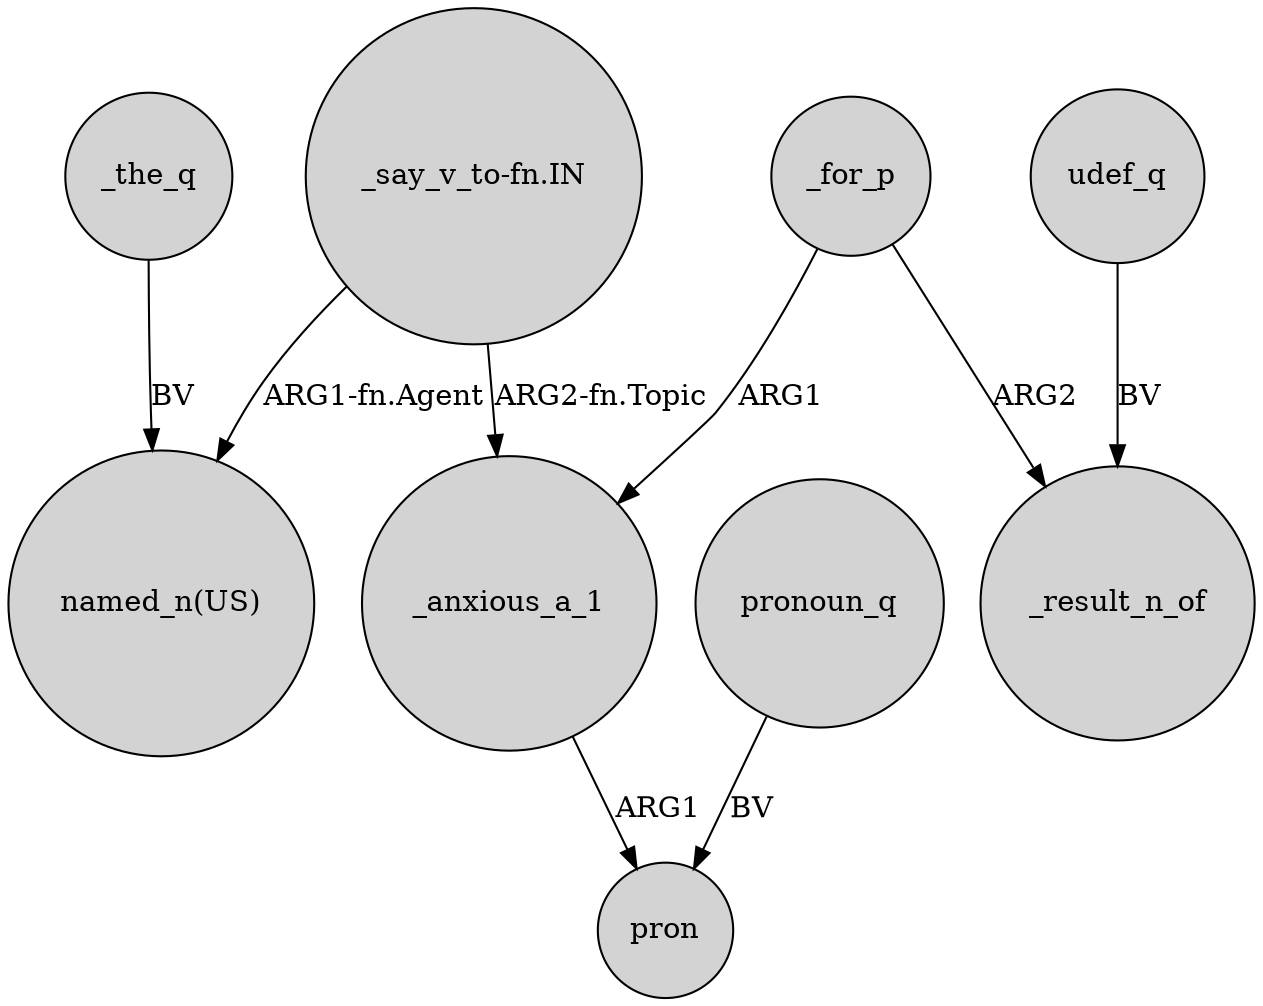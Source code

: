 digraph {
	node [shape=circle style=filled]
	"_say_v_to-fn.IN" -> "named_n(US)" [label="ARG1-fn.Agent"]
	udef_q -> _result_n_of [label=BV]
	"_say_v_to-fn.IN" -> _anxious_a_1 [label="ARG2-fn.Topic"]
	_anxious_a_1 -> pron [label=ARG1]
	_for_p -> _result_n_of [label=ARG2]
	_the_q -> "named_n(US)" [label=BV]
	_for_p -> _anxious_a_1 [label=ARG1]
	pronoun_q -> pron [label=BV]
}
